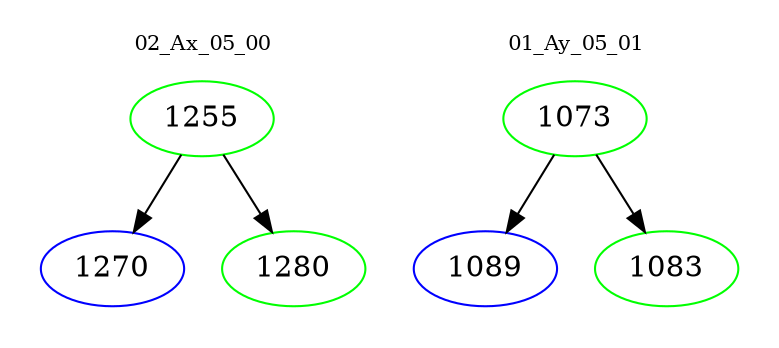 digraph{
subgraph cluster_0 {
color = white
label = "02_Ax_05_00";
fontsize=10;
T0_1255 [label="1255", color="green"]
T0_1255 -> T0_1270 [color="black"]
T0_1270 [label="1270", color="blue"]
T0_1255 -> T0_1280 [color="black"]
T0_1280 [label="1280", color="green"]
}
subgraph cluster_1 {
color = white
label = "01_Ay_05_01";
fontsize=10;
T1_1073 [label="1073", color="green"]
T1_1073 -> T1_1089 [color="black"]
T1_1089 [label="1089", color="blue"]
T1_1073 -> T1_1083 [color="black"]
T1_1083 [label="1083", color="green"]
}
}
